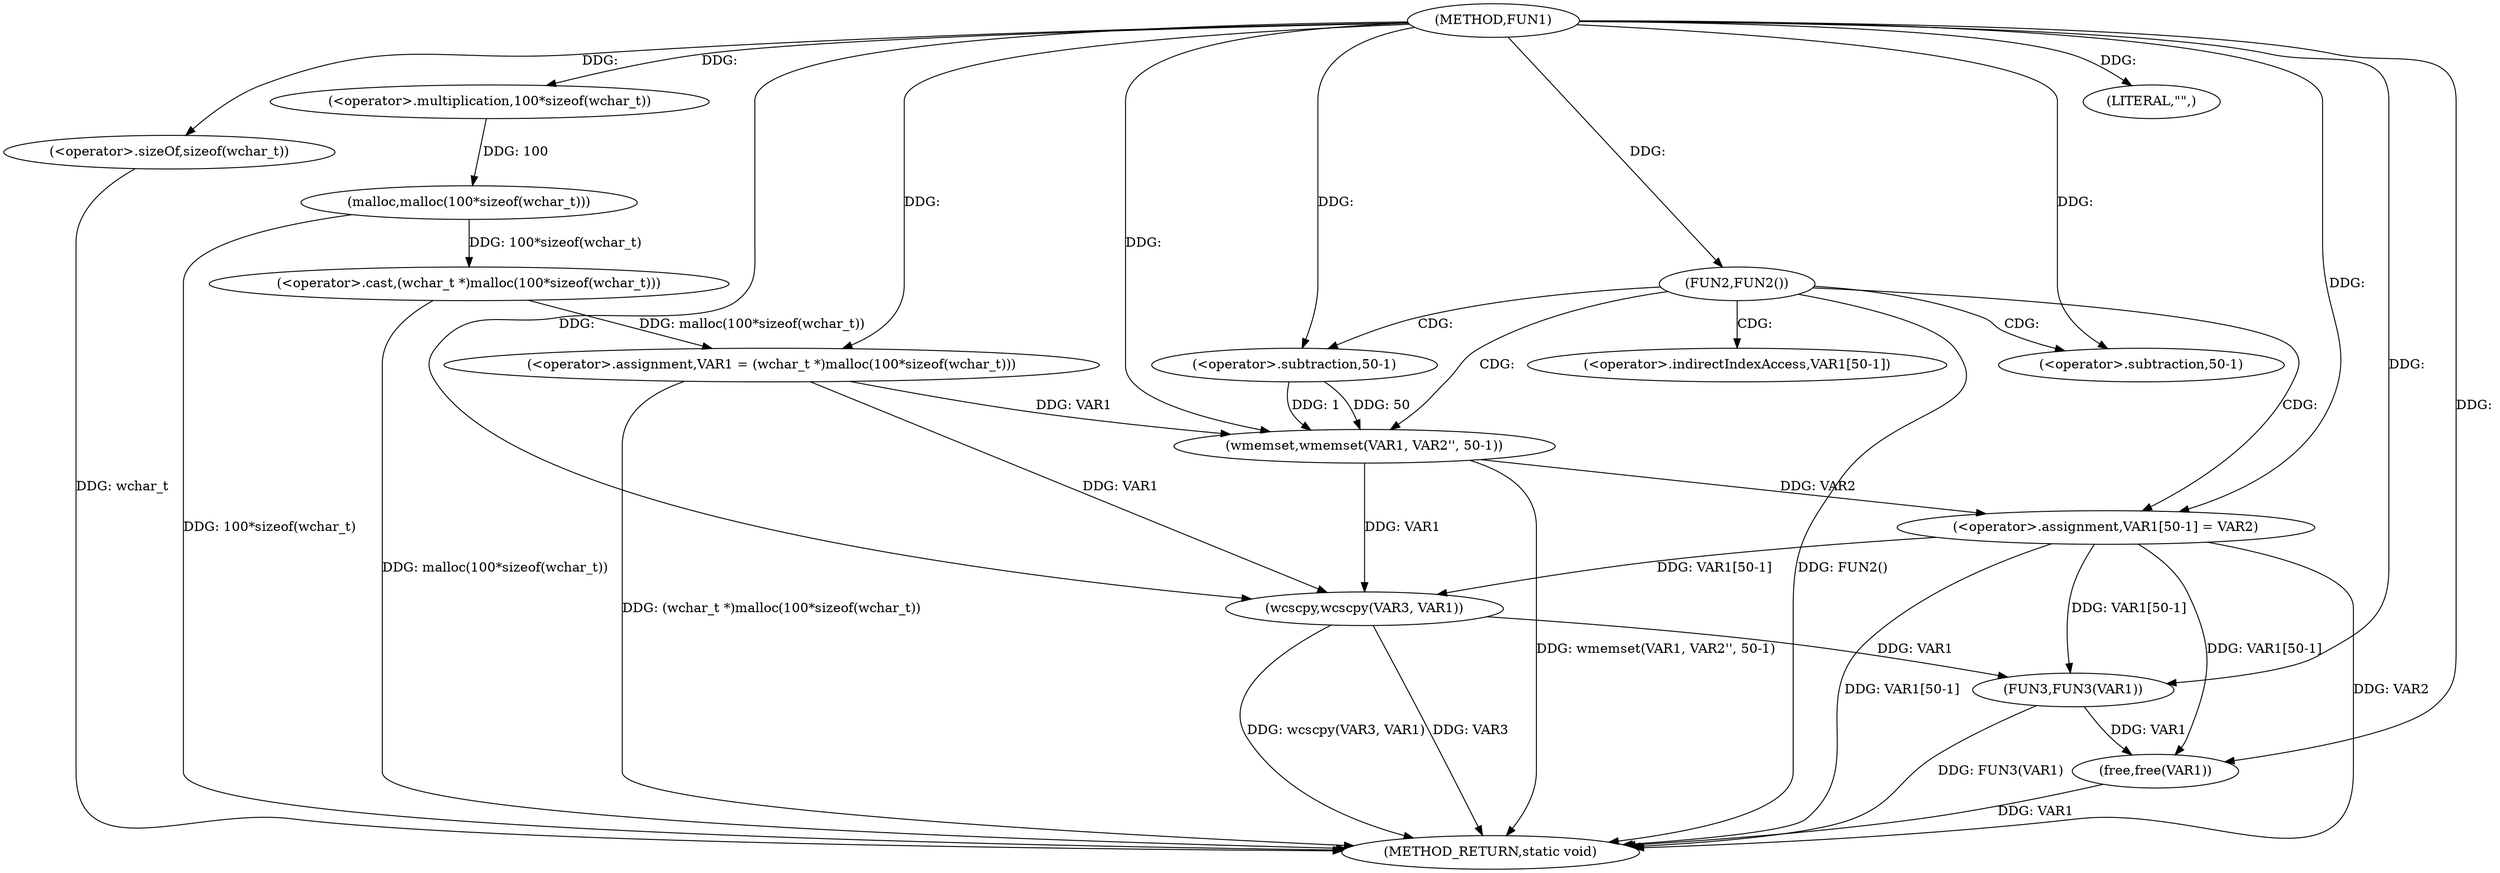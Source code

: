 digraph FUN1 {  
"1000100" [label = "(METHOD,FUN1)" ]
"1000137" [label = "(METHOD_RETURN,static void)" ]
"1000103" [label = "(<operator>.assignment,VAR1 = (wchar_t *)malloc(100*sizeof(wchar_t)))" ]
"1000105" [label = "(<operator>.cast,(wchar_t *)malloc(100*sizeof(wchar_t)))" ]
"1000107" [label = "(malloc,malloc(100*sizeof(wchar_t)))" ]
"1000108" [label = "(<operator>.multiplication,100*sizeof(wchar_t))" ]
"1000110" [label = "(<operator>.sizeOf,sizeof(wchar_t))" ]
"1000113" [label = "(FUN2,FUN2())" ]
"1000115" [label = "(wmemset,wmemset(VAR1, VAR2'', 50-1))" ]
"1000118" [label = "(<operator>.subtraction,50-1)" ]
"1000121" [label = "(<operator>.assignment,VAR1[50-1] = VAR2)" ]
"1000124" [label = "(<operator>.subtraction,50-1)" ]
"1000129" [label = "(LITERAL,\"\",)" ]
"1000130" [label = "(wcscpy,wcscpy(VAR3, VAR1))" ]
"1000133" [label = "(FUN3,FUN3(VAR1))" ]
"1000135" [label = "(free,free(VAR1))" ]
"1000122" [label = "(<operator>.indirectIndexAccess,VAR1[50-1])" ]
  "1000130" -> "1000137"  [ label = "DDG: wcscpy(VAR3, VAR1)"] 
  "1000107" -> "1000137"  [ label = "DDG: 100*sizeof(wchar_t)"] 
  "1000105" -> "1000137"  [ label = "DDG: malloc(100*sizeof(wchar_t))"] 
  "1000103" -> "1000137"  [ label = "DDG: (wchar_t *)malloc(100*sizeof(wchar_t))"] 
  "1000121" -> "1000137"  [ label = "DDG: VAR2"] 
  "1000133" -> "1000137"  [ label = "DDG: FUN3(VAR1)"] 
  "1000110" -> "1000137"  [ label = "DDG: wchar_t"] 
  "1000115" -> "1000137"  [ label = "DDG: wmemset(VAR1, VAR2'', 50-1)"] 
  "1000113" -> "1000137"  [ label = "DDG: FUN2()"] 
  "1000135" -> "1000137"  [ label = "DDG: VAR1"] 
  "1000121" -> "1000137"  [ label = "DDG: VAR1[50-1]"] 
  "1000130" -> "1000137"  [ label = "DDG: VAR3"] 
  "1000105" -> "1000103"  [ label = "DDG: malloc(100*sizeof(wchar_t))"] 
  "1000100" -> "1000103"  [ label = "DDG: "] 
  "1000107" -> "1000105"  [ label = "DDG: 100*sizeof(wchar_t)"] 
  "1000108" -> "1000107"  [ label = "DDG: 100"] 
  "1000100" -> "1000108"  [ label = "DDG: "] 
  "1000100" -> "1000110"  [ label = "DDG: "] 
  "1000100" -> "1000113"  [ label = "DDG: "] 
  "1000103" -> "1000115"  [ label = "DDG: VAR1"] 
  "1000100" -> "1000115"  [ label = "DDG: "] 
  "1000118" -> "1000115"  [ label = "DDG: 50"] 
  "1000118" -> "1000115"  [ label = "DDG: 1"] 
  "1000100" -> "1000118"  [ label = "DDG: "] 
  "1000115" -> "1000121"  [ label = "DDG: VAR2"] 
  "1000100" -> "1000121"  [ label = "DDG: "] 
  "1000100" -> "1000124"  [ label = "DDG: "] 
  "1000100" -> "1000129"  [ label = "DDG: "] 
  "1000100" -> "1000130"  [ label = "DDG: "] 
  "1000103" -> "1000130"  [ label = "DDG: VAR1"] 
  "1000121" -> "1000130"  [ label = "DDG: VAR1[50-1]"] 
  "1000115" -> "1000130"  [ label = "DDG: VAR1"] 
  "1000130" -> "1000133"  [ label = "DDG: VAR1"] 
  "1000121" -> "1000133"  [ label = "DDG: VAR1[50-1]"] 
  "1000100" -> "1000133"  [ label = "DDG: "] 
  "1000133" -> "1000135"  [ label = "DDG: VAR1"] 
  "1000121" -> "1000135"  [ label = "DDG: VAR1[50-1]"] 
  "1000100" -> "1000135"  [ label = "DDG: "] 
  "1000113" -> "1000121"  [ label = "CDG: "] 
  "1000113" -> "1000124"  [ label = "CDG: "] 
  "1000113" -> "1000115"  [ label = "CDG: "] 
  "1000113" -> "1000118"  [ label = "CDG: "] 
  "1000113" -> "1000122"  [ label = "CDG: "] 
}
